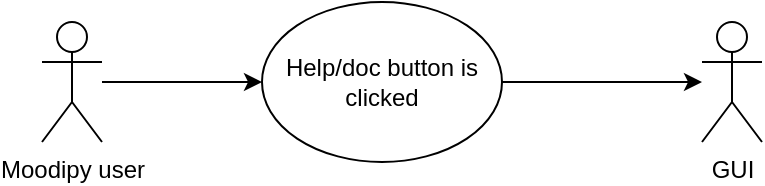 <mxfile version="13.3.1" type="github">
  <diagram id="xCTi4FPs0gtTsV_Myjtb" name="Page-1">
    <mxGraphModel dx="1038" dy="580" grid="1" gridSize="10" guides="1" tooltips="1" connect="1" arrows="1" fold="1" page="1" pageScale="1" pageWidth="850" pageHeight="1100" math="0" shadow="0">
      <root>
        <mxCell id="0" />
        <mxCell id="1" parent="0" />
        <mxCell id="156Jdp_GowWVPo0ZmZmq-1" value="GUI" style="shape=umlActor;verticalLabelPosition=bottom;labelBackgroundColor=#ffffff;verticalAlign=top;html=1;outlineConnect=0;" vertex="1" parent="1">
          <mxGeometry x="400" y="80" width="30" height="60" as="geometry" />
        </mxCell>
        <mxCell id="156Jdp_GowWVPo0ZmZmq-2" style="edgeStyle=orthogonalEdgeStyle;rounded=0;orthogonalLoop=1;jettySize=auto;html=1;" edge="1" parent="1" source="156Jdp_GowWVPo0ZmZmq-3" target="156Jdp_GowWVPo0ZmZmq-5">
          <mxGeometry relative="1" as="geometry" />
        </mxCell>
        <mxCell id="156Jdp_GowWVPo0ZmZmq-3" value="Moodipy user" style="shape=umlActor;verticalLabelPosition=bottom;labelBackgroundColor=#ffffff;verticalAlign=top;html=1;outlineConnect=0;" vertex="1" parent="1">
          <mxGeometry x="70" y="80" width="30" height="60" as="geometry" />
        </mxCell>
        <mxCell id="156Jdp_GowWVPo0ZmZmq-4" style="edgeStyle=orthogonalEdgeStyle;rounded=0;orthogonalLoop=1;jettySize=auto;html=1;" edge="1" parent="1" source="156Jdp_GowWVPo0ZmZmq-5" target="156Jdp_GowWVPo0ZmZmq-1">
          <mxGeometry relative="1" as="geometry" />
        </mxCell>
        <mxCell id="156Jdp_GowWVPo0ZmZmq-5" value="Help/doc button is clicked" style="ellipse;whiteSpace=wrap;html=1;" vertex="1" parent="1">
          <mxGeometry x="180" y="70" width="120" height="80" as="geometry" />
        </mxCell>
      </root>
    </mxGraphModel>
  </diagram>
</mxfile>
